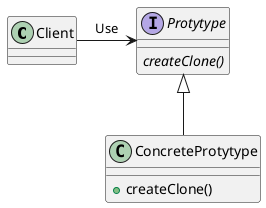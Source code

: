 @startuml

class Client
interface Protytype{
    {abstract}createClone()
}
class ConcreteProtytype{
    +createClone()
}

Client -r->Protytype: Use
Protytype <|-d- ConcreteProtytype
@enduml